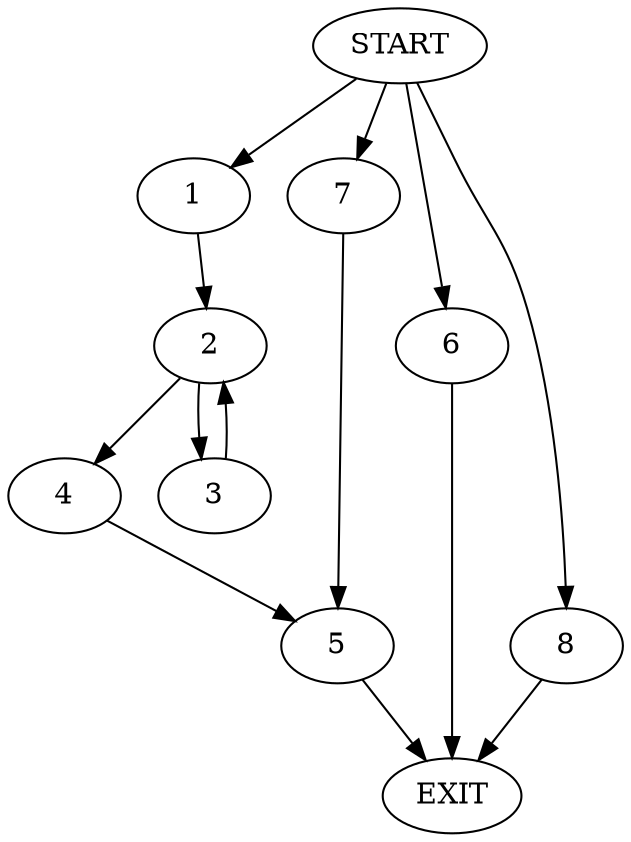 digraph {
0 [label="START"]
9 [label="EXIT"]
0 -> 1
1 -> 2
2 -> 3
2 -> 4
3 -> 2
4 -> 5
5 -> 9
0 -> 6
6 -> 9
0 -> 7
7 -> 5
0 -> 8
8 -> 9
}
